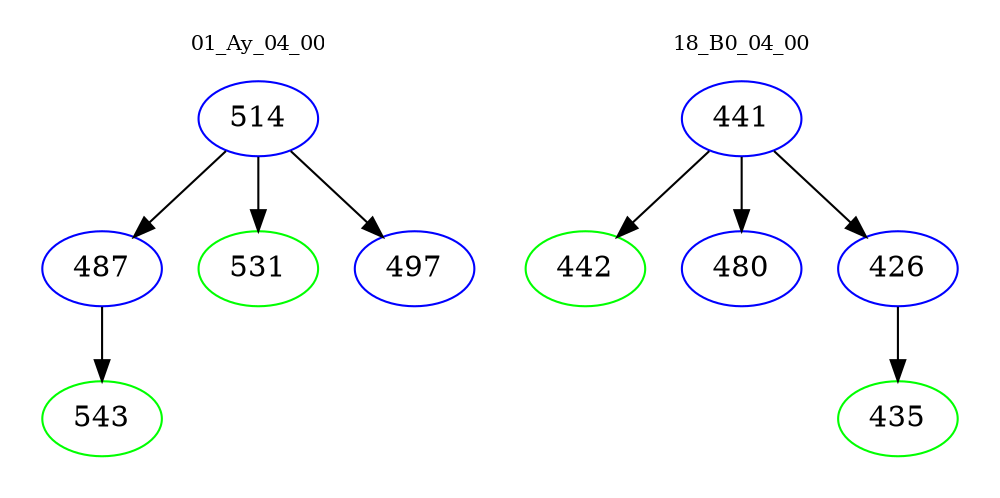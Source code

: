 digraph{
subgraph cluster_0 {
color = white
label = "01_Ay_04_00";
fontsize=10;
T0_514 [label="514", color="blue"]
T0_514 -> T0_487 [color="black"]
T0_487 [label="487", color="blue"]
T0_487 -> T0_543 [color="black"]
T0_543 [label="543", color="green"]
T0_514 -> T0_531 [color="black"]
T0_531 [label="531", color="green"]
T0_514 -> T0_497 [color="black"]
T0_497 [label="497", color="blue"]
}
subgraph cluster_1 {
color = white
label = "18_B0_04_00";
fontsize=10;
T1_441 [label="441", color="blue"]
T1_441 -> T1_442 [color="black"]
T1_442 [label="442", color="green"]
T1_441 -> T1_480 [color="black"]
T1_480 [label="480", color="blue"]
T1_441 -> T1_426 [color="black"]
T1_426 [label="426", color="blue"]
T1_426 -> T1_435 [color="black"]
T1_435 [label="435", color="green"]
}
}
